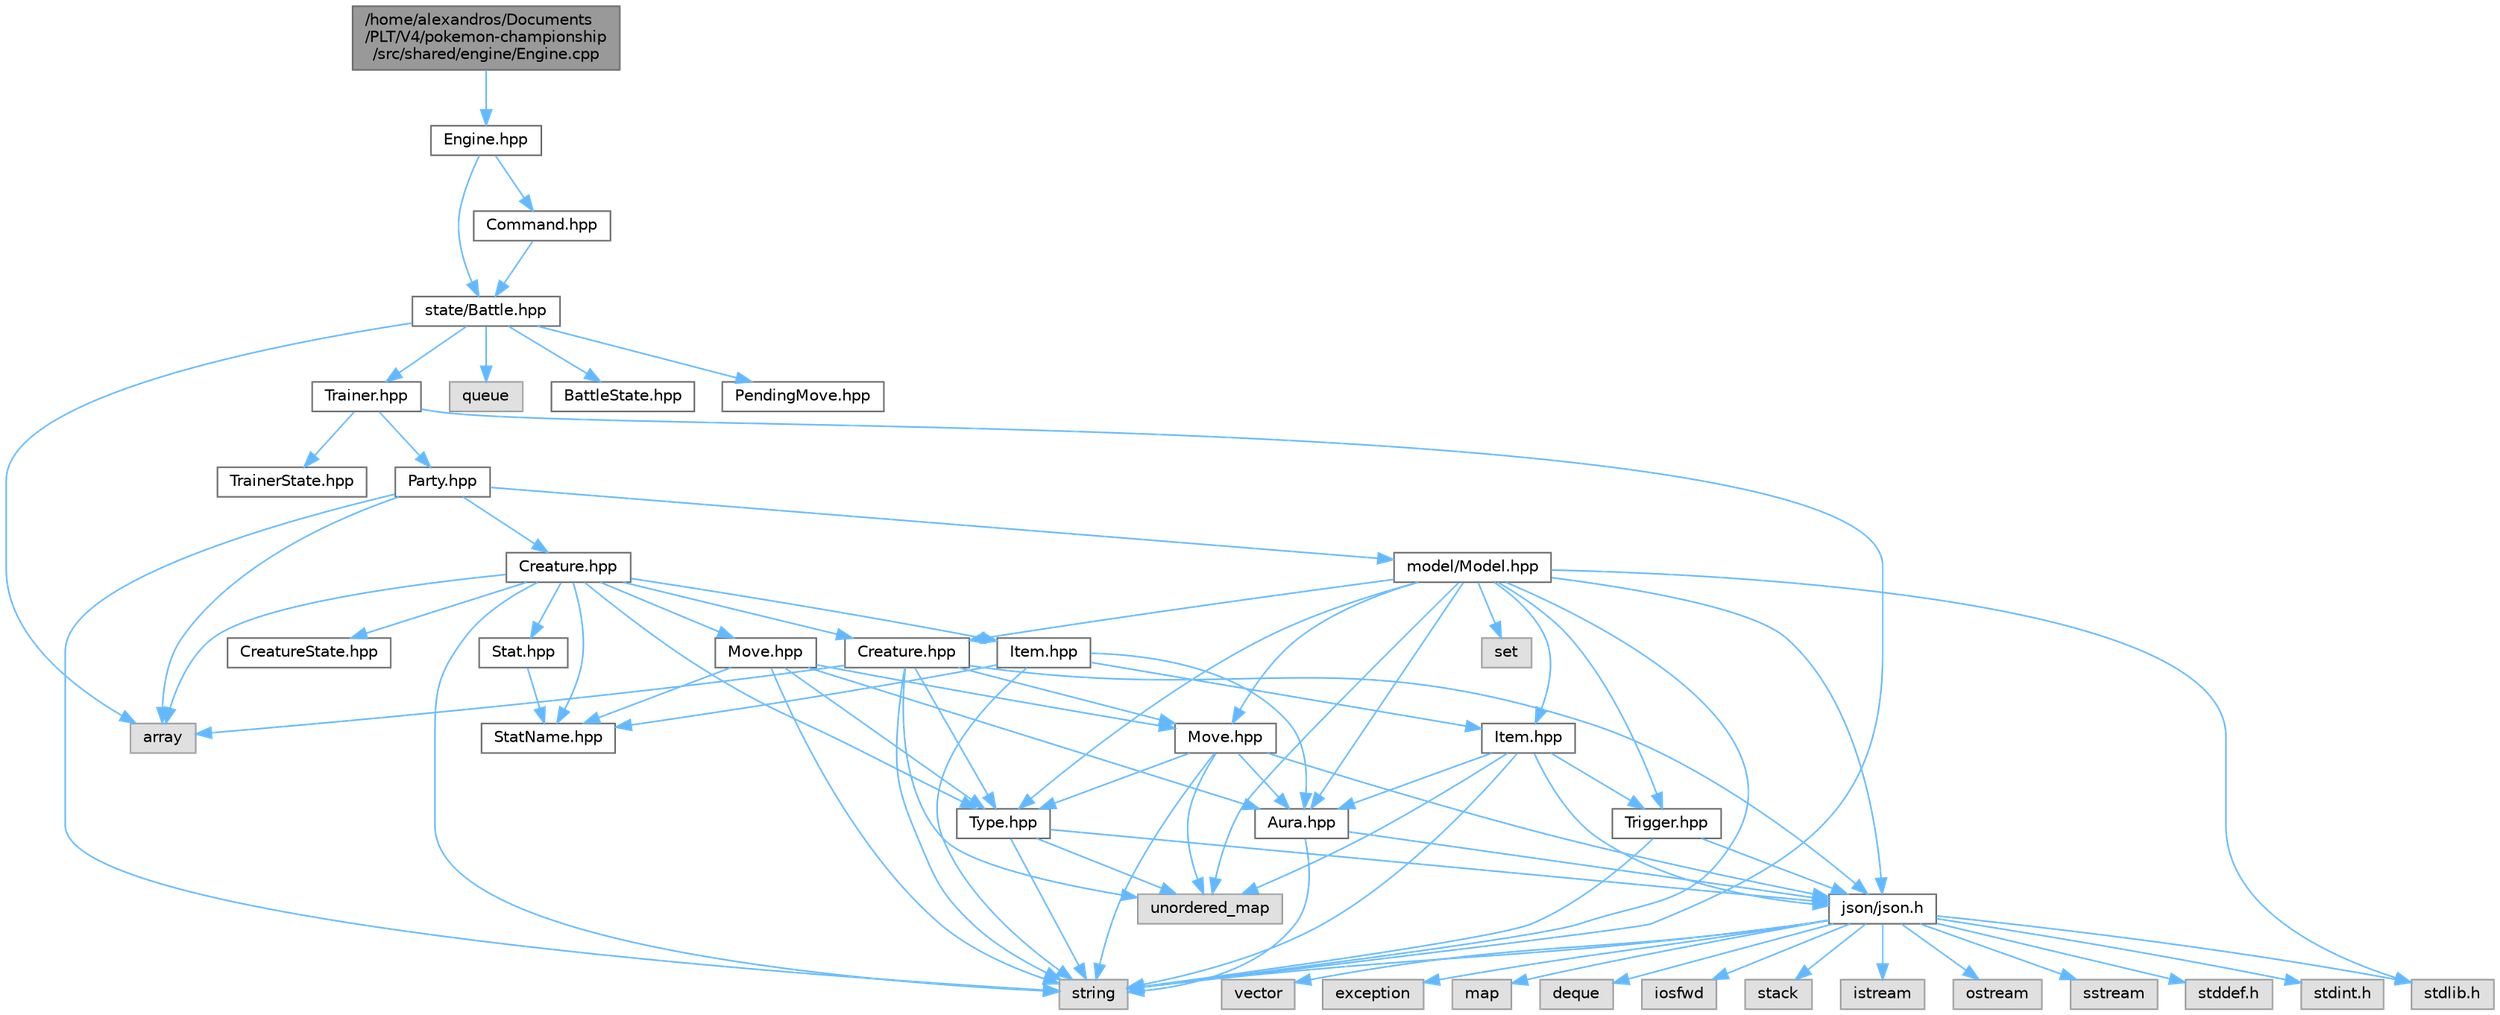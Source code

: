 digraph "/home/alexandros/Documents/PLT/V4/pokemon-championship/src/shared/engine/Engine.cpp"
{
 // LATEX_PDF_SIZE
  bgcolor="transparent";
  edge [fontname=Helvetica,fontsize=10,labelfontname=Helvetica,labelfontsize=10];
  node [fontname=Helvetica,fontsize=10,shape=box,height=0.2,width=0.4];
  Node1 [label="/home/alexandros/Documents\l/PLT/V4/pokemon-championship\l/src/shared/engine/Engine.cpp",height=0.2,width=0.4,color="gray40", fillcolor="grey60", style="filled", fontcolor="black",tooltip=" "];
  Node1 -> Node2 [color="steelblue1",style="solid"];
  Node2 [label="Engine.hpp",height=0.2,width=0.4,color="grey40", fillcolor="white", style="filled",URL="$engine_2engine_8hpp.html",tooltip=" "];
  Node2 -> Node3 [color="steelblue1",style="solid"];
  Node3 [label="state/Battle.hpp",height=0.2,width=0.4,color="grey40", fillcolor="white", style="filled",URL="$_battle_8hpp.html",tooltip=" "];
  Node3 -> Node4 [color="steelblue1",style="solid"];
  Node4 [label="array",height=0.2,width=0.4,color="grey60", fillcolor="#E0E0E0", style="filled",tooltip=" "];
  Node3 -> Node5 [color="steelblue1",style="solid"];
  Node5 [label="queue",height=0.2,width=0.4,color="grey60", fillcolor="#E0E0E0", style="filled",tooltip=" "];
  Node3 -> Node6 [color="steelblue1",style="solid"];
  Node6 [label="BattleState.hpp",height=0.2,width=0.4,color="grey40", fillcolor="white", style="filled",URL="$_battle_state_8hpp.html",tooltip=" "];
  Node3 -> Node7 [color="steelblue1",style="solid"];
  Node7 [label="PendingMove.hpp",height=0.2,width=0.4,color="grey40", fillcolor="white", style="filled",URL="$_pending_move_8hpp.html",tooltip=" "];
  Node3 -> Node8 [color="steelblue1",style="solid"];
  Node8 [label="Trainer.hpp",height=0.2,width=0.4,color="grey40", fillcolor="white", style="filled",URL="$_trainer_8hpp.html",tooltip=" "];
  Node8 -> Node9 [color="steelblue1",style="solid"];
  Node9 [label="string",height=0.2,width=0.4,color="grey60", fillcolor="#E0E0E0", style="filled",tooltip=" "];
  Node8 -> Node10 [color="steelblue1",style="solid"];
  Node10 [label="TrainerState.hpp",height=0.2,width=0.4,color="grey40", fillcolor="white", style="filled",URL="$_trainer_state_8hpp.html",tooltip=" "];
  Node8 -> Node11 [color="steelblue1",style="solid"];
  Node11 [label="Party.hpp",height=0.2,width=0.4,color="grey40", fillcolor="white", style="filled",URL="$_party_8hpp.html",tooltip=" "];
  Node11 -> Node4 [color="steelblue1",style="solid"];
  Node11 -> Node9 [color="steelblue1",style="solid"];
  Node11 -> Node12 [color="steelblue1",style="solid"];
  Node12 [label="model/Model.hpp",height=0.2,width=0.4,color="grey40", fillcolor="white", style="filled",URL="$model_2_model_8hpp.html",tooltip=" "];
  Node12 -> Node9 [color="steelblue1",style="solid"];
  Node12 -> Node13 [color="steelblue1",style="solid"];
  Node13 [label="unordered_map",height=0.2,width=0.4,color="grey60", fillcolor="#E0E0E0", style="filled",tooltip=" "];
  Node12 -> Node14 [color="steelblue1",style="solid"];
  Node14 [label="set",height=0.2,width=0.4,color="grey60", fillcolor="#E0E0E0", style="filled",tooltip=" "];
  Node12 -> Node15 [color="steelblue1",style="solid"];
  Node15 [label="json/json.h",height=0.2,width=0.4,color="grey40", fillcolor="white", style="filled",URL="$json_8h.html",tooltip=" "];
  Node15 -> Node16 [color="steelblue1",style="solid"];
  Node16 [label="stddef.h",height=0.2,width=0.4,color="grey60", fillcolor="#E0E0E0", style="filled",tooltip=" "];
  Node15 -> Node9 [color="steelblue1",style="solid"];
  Node15 -> Node17 [color="steelblue1",style="solid"];
  Node17 [label="stdint.h",height=0.2,width=0.4,color="grey60", fillcolor="#E0E0E0", style="filled",tooltip=" "];
  Node15 -> Node18 [color="steelblue1",style="solid"];
  Node18 [label="vector",height=0.2,width=0.4,color="grey60", fillcolor="#E0E0E0", style="filled",tooltip=" "];
  Node15 -> Node19 [color="steelblue1",style="solid"];
  Node19 [label="exception",height=0.2,width=0.4,color="grey60", fillcolor="#E0E0E0", style="filled",tooltip=" "];
  Node15 -> Node20 [color="steelblue1",style="solid"];
  Node20 [label="map",height=0.2,width=0.4,color="grey60", fillcolor="#E0E0E0", style="filled",tooltip=" "];
  Node15 -> Node21 [color="steelblue1",style="solid"];
  Node21 [label="deque",height=0.2,width=0.4,color="grey60", fillcolor="#E0E0E0", style="filled",tooltip=" "];
  Node15 -> Node22 [color="steelblue1",style="solid"];
  Node22 [label="iosfwd",height=0.2,width=0.4,color="grey60", fillcolor="#E0E0E0", style="filled",tooltip=" "];
  Node15 -> Node23 [color="steelblue1",style="solid"];
  Node23 [label="stack",height=0.2,width=0.4,color="grey60", fillcolor="#E0E0E0", style="filled",tooltip=" "];
  Node15 -> Node24 [color="steelblue1",style="solid"];
  Node24 [label="istream",height=0.2,width=0.4,color="grey60", fillcolor="#E0E0E0", style="filled",tooltip=" "];
  Node15 -> Node25 [color="steelblue1",style="solid"];
  Node25 [label="ostream",height=0.2,width=0.4,color="grey60", fillcolor="#E0E0E0", style="filled",tooltip=" "];
  Node15 -> Node26 [color="steelblue1",style="solid"];
  Node26 [label="stdlib.h",height=0.2,width=0.4,color="grey60", fillcolor="#E0E0E0", style="filled",tooltip=" "];
  Node15 -> Node27 [color="steelblue1",style="solid"];
  Node27 [label="sstream",height=0.2,width=0.4,color="grey60", fillcolor="#E0E0E0", style="filled",tooltip=" "];
  Node12 -> Node26 [color="steelblue1",style="solid"];
  Node12 -> Node28 [color="steelblue1",style="solid"];
  Node28 [label="Item.hpp",height=0.2,width=0.4,color="grey40", fillcolor="white", style="filled",URL="$model_2_item_8hpp.html",tooltip=" "];
  Node28 -> Node9 [color="steelblue1",style="solid"];
  Node28 -> Node15 [color="steelblue1",style="solid"];
  Node28 -> Node13 [color="steelblue1",style="solid"];
  Node28 -> Node29 [color="steelblue1",style="solid"];
  Node29 [label="Trigger.hpp",height=0.2,width=0.4,color="grey40", fillcolor="white", style="filled",URL="$_trigger_8hpp.html",tooltip=" "];
  Node29 -> Node9 [color="steelblue1",style="solid"];
  Node29 -> Node15 [color="steelblue1",style="solid"];
  Node28 -> Node30 [color="steelblue1",style="solid"];
  Node30 [label="Aura.hpp",height=0.2,width=0.4,color="grey40", fillcolor="white", style="filled",URL="$_aura_8hpp.html",tooltip=" "];
  Node30 -> Node9 [color="steelblue1",style="solid"];
  Node30 -> Node15 [color="steelblue1",style="solid"];
  Node12 -> Node29 [color="steelblue1",style="solid"];
  Node12 -> Node30 [color="steelblue1",style="solid"];
  Node12 -> Node31 [color="steelblue1",style="solid"];
  Node31 [label="Move.hpp",height=0.2,width=0.4,color="grey40", fillcolor="white", style="filled",URL="$model_2_move_8hpp.html",tooltip=" "];
  Node31 -> Node9 [color="steelblue1",style="solid"];
  Node31 -> Node15 [color="steelblue1",style="solid"];
  Node31 -> Node13 [color="steelblue1",style="solid"];
  Node31 -> Node32 [color="steelblue1",style="solid"];
  Node32 [label="Type.hpp",height=0.2,width=0.4,color="grey40", fillcolor="white", style="filled",URL="$_type_8hpp.html",tooltip=" "];
  Node32 -> Node9 [color="steelblue1",style="solid"];
  Node32 -> Node13 [color="steelblue1",style="solid"];
  Node32 -> Node15 [color="steelblue1",style="solid"];
  Node31 -> Node30 [color="steelblue1",style="solid"];
  Node12 -> Node33 [color="steelblue1",style="solid"];
  Node33 [label="Creature.hpp",height=0.2,width=0.4,color="grey40", fillcolor="white", style="filled",URL="$model_2_creature_8hpp.html",tooltip=" "];
  Node33 -> Node9 [color="steelblue1",style="solid"];
  Node33 -> Node4 [color="steelblue1",style="solid"];
  Node33 -> Node15 [color="steelblue1",style="solid"];
  Node33 -> Node13 [color="steelblue1",style="solid"];
  Node33 -> Node31 [color="steelblue1",style="solid"];
  Node33 -> Node32 [color="steelblue1",style="solid"];
  Node12 -> Node32 [color="steelblue1",style="solid"];
  Node11 -> Node34 [color="steelblue1",style="solid"];
  Node34 [label="Creature.hpp",height=0.2,width=0.4,color="grey40", fillcolor="white", style="filled",URL="$state_2_creature_8hpp.html",tooltip=" "];
  Node34 -> Node9 [color="steelblue1",style="solid"];
  Node34 -> Node4 [color="steelblue1",style="solid"];
  Node34 -> Node35 [color="steelblue1",style="solid"];
  Node35 [label="CreatureState.hpp",height=0.2,width=0.4,color="grey40", fillcolor="white", style="filled",URL="$_creature_state_8hpp.html",tooltip=" "];
  Node34 -> Node33 [color="steelblue1",style="solid"];
  Node34 -> Node36 [color="steelblue1",style="solid"];
  Node36 [label="StatName.hpp",height=0.2,width=0.4,color="grey40", fillcolor="white", style="filled",URL="$_stat_name_8hpp.html",tooltip=" "];
  Node34 -> Node32 [color="steelblue1",style="solid"];
  Node34 -> Node37 [color="steelblue1",style="solid"];
  Node37 [label="Item.hpp",height=0.2,width=0.4,color="grey40", fillcolor="white", style="filled",URL="$state_2_item_8hpp.html",tooltip=" "];
  Node37 -> Node9 [color="steelblue1",style="solid"];
  Node37 -> Node28 [color="steelblue1",style="solid"];
  Node37 -> Node36 [color="steelblue1",style="solid"];
  Node37 -> Node30 [color="steelblue1",style="solid"];
  Node34 -> Node38 [color="steelblue1",style="solid"];
  Node38 [label="Stat.hpp",height=0.2,width=0.4,color="grey40", fillcolor="white", style="filled",URL="$_stat_8hpp.html",tooltip=" "];
  Node38 -> Node36 [color="steelblue1",style="solid"];
  Node34 -> Node39 [color="steelblue1",style="solid"];
  Node39 [label="Move.hpp",height=0.2,width=0.4,color="grey40", fillcolor="white", style="filled",URL="$state_2_move_8hpp.html",tooltip=" "];
  Node39 -> Node9 [color="steelblue1",style="solid"];
  Node39 -> Node31 [color="steelblue1",style="solid"];
  Node39 -> Node36 [color="steelblue1",style="solid"];
  Node39 -> Node30 [color="steelblue1",style="solid"];
  Node39 -> Node32 [color="steelblue1",style="solid"];
  Node2 -> Node40 [color="steelblue1",style="solid"];
  Node40 [label="Command.hpp",height=0.2,width=0.4,color="grey40", fillcolor="white", style="filled",URL="$_command_8hpp.html",tooltip=" "];
  Node40 -> Node3 [color="steelblue1",style="solid"];
}

